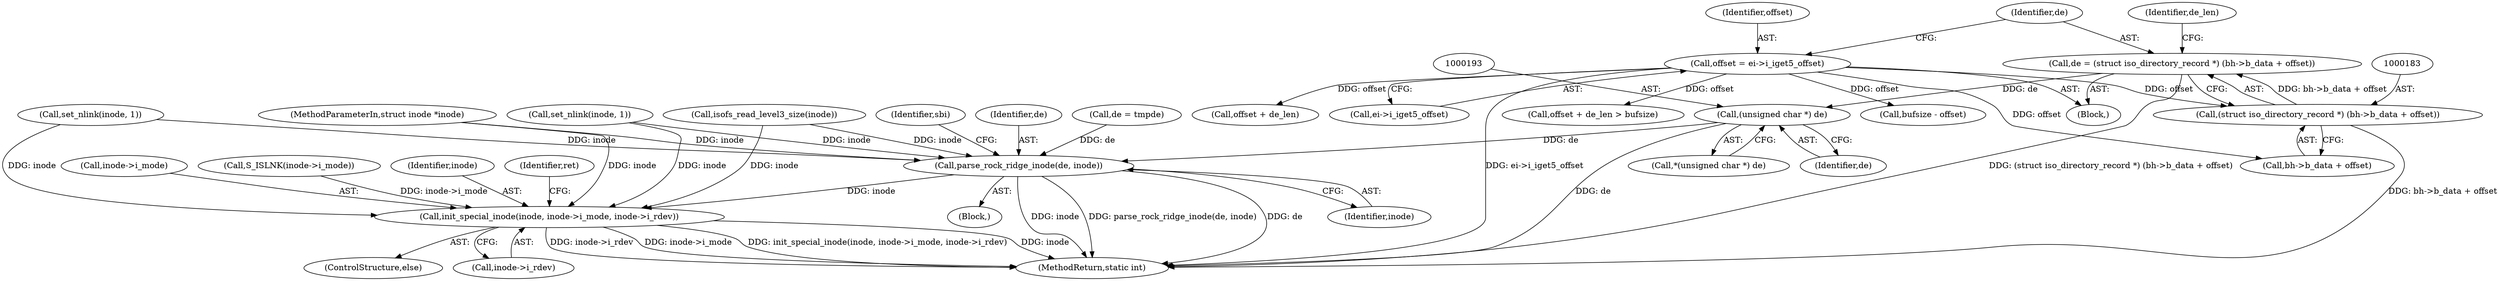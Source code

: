 digraph "1_linux_410dd3cf4c9b36f27ed4542ee18b1af5e68645a4_0@integer" {
"1000180" [label="(Call,de = (struct iso_directory_record *) (bh->b_data + offset))"];
"1000182" [label="(Call,(struct iso_directory_record *) (bh->b_data + offset))"];
"1000175" [label="(Call,offset = ei->i_iget5_offset)"];
"1000192" [label="(Call,(unsigned char *) de)"];
"1000551" [label="(Call,parse_rock_ridge_inode(de, inode))"];
"1000702" [label="(Call,init_special_inode(inode, inode->i_mode, inode->i_rdev))"];
"1000556" [label="(Identifier,sbi)"];
"1000711" [label="(Identifier,ret)"];
"1000184" [label="(Call,bh->b_data + offset)"];
"1000182" [label="(Call,(struct iso_directory_record *) (bh->b_data + offset))"];
"1000114" [label="(Block,)"];
"1000197" [label="(Call,offset + de_len)"];
"1000180" [label="(Call,de = (struct iso_directory_record *) (bh->b_data + offset))"];
"1000194" [label="(Identifier,de)"];
"1000196" [label="(Call,offset + de_len > bufsize)"];
"1000551" [label="(Call,parse_rock_ridge_inode(de, inode))"];
"1000205" [label="(Call,bufsize - offset)"];
"1000113" [label="(MethodParameterIn,struct inode *inode)"];
"1000191" [label="(Call,*(unsigned char *) de)"];
"1000190" [label="(Identifier,de_len)"];
"1000701" [label="(ControlStructure,else)"];
"1000553" [label="(Identifier,inode)"];
"1000408" [label="(Call,isofs_read_level3_size(inode))"];
"1000176" [label="(Identifier,offset)"];
"1000552" [label="(Identifier,de)"];
"1000257" [label="(Call,de = tmpde)"];
"1000707" [label="(Call,inode->i_rdev)"];
"1000345" [label="(Call,set_nlink(inode, 1))"];
"1000704" [label="(Call,inode->i_mode)"];
"1000550" [label="(Block,)"];
"1000175" [label="(Call,offset = ei->i_iget5_offset)"];
"1000192" [label="(Call,(unsigned char *) de)"];
"1000725" [label="(MethodReturn,static int)"];
"1000313" [label="(Call,set_nlink(inode, 1))"];
"1000181" [label="(Identifier,de)"];
"1000682" [label="(Call,S_ISLNK(inode->i_mode))"];
"1000177" [label="(Call,ei->i_iget5_offset)"];
"1000702" [label="(Call,init_special_inode(inode, inode->i_mode, inode->i_rdev))"];
"1000703" [label="(Identifier,inode)"];
"1000180" -> "1000114"  [label="AST: "];
"1000180" -> "1000182"  [label="CFG: "];
"1000181" -> "1000180"  [label="AST: "];
"1000182" -> "1000180"  [label="AST: "];
"1000190" -> "1000180"  [label="CFG: "];
"1000180" -> "1000725"  [label="DDG: (struct iso_directory_record *) (bh->b_data + offset)"];
"1000182" -> "1000180"  [label="DDG: bh->b_data + offset"];
"1000180" -> "1000192"  [label="DDG: de"];
"1000182" -> "1000184"  [label="CFG: "];
"1000183" -> "1000182"  [label="AST: "];
"1000184" -> "1000182"  [label="AST: "];
"1000182" -> "1000725"  [label="DDG: bh->b_data + offset"];
"1000175" -> "1000182"  [label="DDG: offset"];
"1000175" -> "1000114"  [label="AST: "];
"1000175" -> "1000177"  [label="CFG: "];
"1000176" -> "1000175"  [label="AST: "];
"1000177" -> "1000175"  [label="AST: "];
"1000181" -> "1000175"  [label="CFG: "];
"1000175" -> "1000725"  [label="DDG: ei->i_iget5_offset"];
"1000175" -> "1000184"  [label="DDG: offset"];
"1000175" -> "1000196"  [label="DDG: offset"];
"1000175" -> "1000197"  [label="DDG: offset"];
"1000175" -> "1000205"  [label="DDG: offset"];
"1000192" -> "1000191"  [label="AST: "];
"1000192" -> "1000194"  [label="CFG: "];
"1000193" -> "1000192"  [label="AST: "];
"1000194" -> "1000192"  [label="AST: "];
"1000191" -> "1000192"  [label="CFG: "];
"1000192" -> "1000725"  [label="DDG: de"];
"1000192" -> "1000551"  [label="DDG: de"];
"1000551" -> "1000550"  [label="AST: "];
"1000551" -> "1000553"  [label="CFG: "];
"1000552" -> "1000551"  [label="AST: "];
"1000553" -> "1000551"  [label="AST: "];
"1000556" -> "1000551"  [label="CFG: "];
"1000551" -> "1000725"  [label="DDG: inode"];
"1000551" -> "1000725"  [label="DDG: parse_rock_ridge_inode(de, inode)"];
"1000551" -> "1000725"  [label="DDG: de"];
"1000257" -> "1000551"  [label="DDG: de"];
"1000408" -> "1000551"  [label="DDG: inode"];
"1000345" -> "1000551"  [label="DDG: inode"];
"1000313" -> "1000551"  [label="DDG: inode"];
"1000113" -> "1000551"  [label="DDG: inode"];
"1000551" -> "1000702"  [label="DDG: inode"];
"1000702" -> "1000701"  [label="AST: "];
"1000702" -> "1000707"  [label="CFG: "];
"1000703" -> "1000702"  [label="AST: "];
"1000704" -> "1000702"  [label="AST: "];
"1000707" -> "1000702"  [label="AST: "];
"1000711" -> "1000702"  [label="CFG: "];
"1000702" -> "1000725"  [label="DDG: init_special_inode(inode, inode->i_mode, inode->i_rdev)"];
"1000702" -> "1000725"  [label="DDG: inode"];
"1000702" -> "1000725"  [label="DDG: inode->i_rdev"];
"1000702" -> "1000725"  [label="DDG: inode->i_mode"];
"1000408" -> "1000702"  [label="DDG: inode"];
"1000345" -> "1000702"  [label="DDG: inode"];
"1000313" -> "1000702"  [label="DDG: inode"];
"1000113" -> "1000702"  [label="DDG: inode"];
"1000682" -> "1000702"  [label="DDG: inode->i_mode"];
}

